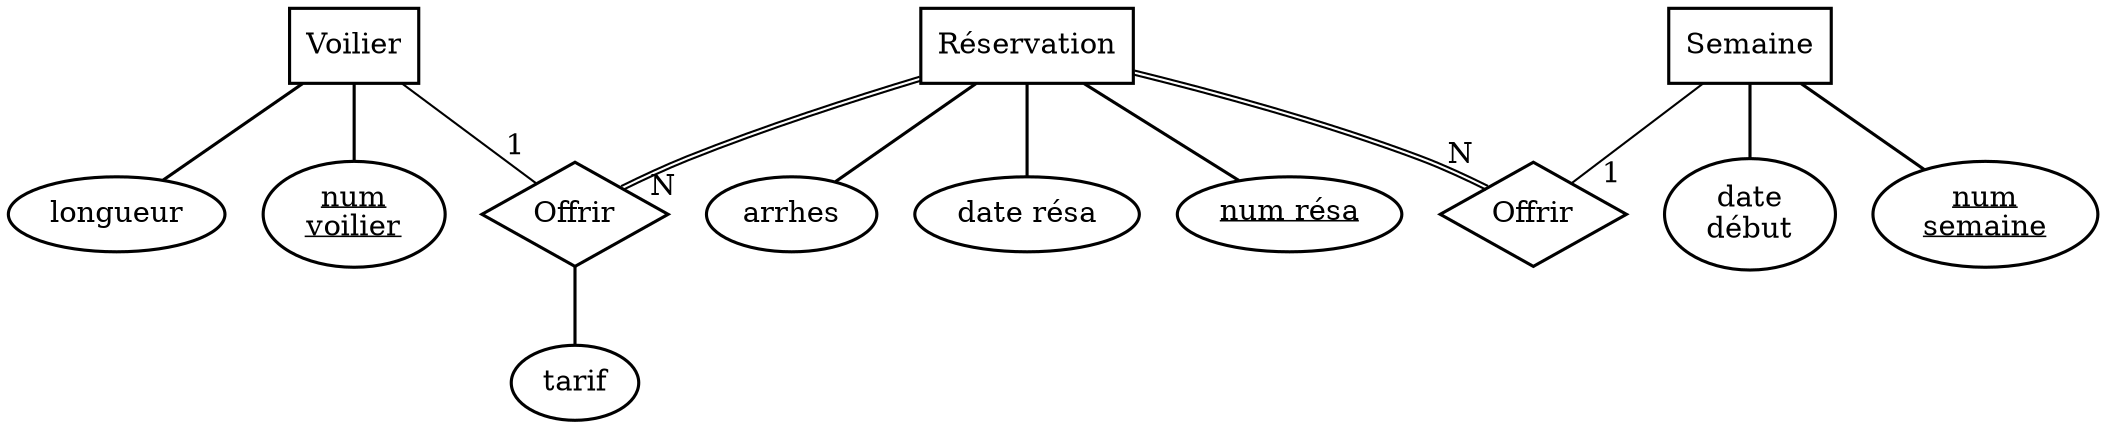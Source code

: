 // Generated by Mocodo 4.0.2

graph{
  start=42

  // Entities
  node [
    shape=box
    style=filled
    penwidth=1.5
    fillcolor="#FFFFFF"
  ]
  1 [label="Voilier"]
  8 [label="Semaine"]
  5 [label="Réservation"]

  // Normal entity attributes
  node [
    shape=oval
    penwidth=1.5
    fillcolor="#FFFFFF"
  ]
  3 [label="longueur"]
  10 [label="date\ndébut"]
  12 [label="arrhes"]
  13 [label="date résa"]

  // Weak and strong entity attributes
  2 [label=<<u>num<br/>voilier</u>>]
  9 [label=<<u>num<br/>semaine</u>>]
  11 [label=<<u>num résa</u>>]

  // Relationship attributes
  node [
    fillcolor="#FFFFFF"
  ]
  6 [label="tarif"]

  // Relationships
  node [
    shape=diamond
    height=0.7
    penwidth=1.5
    fillcolor="#FFFFFF"
  ]
  4 [label="Offrir"]
  7 [label="Offrir"]

  // Edges between entities and attributes
  edge [
    penwidth=1.5
  ]
  1 -- 2
  1 -- 3
  5 -- 11
  5 -- 12
  5 -- 13
  8 -- 9
  8 -- 10

  // Edges between relationships and attributes
  edge [color="#000000"]
  4 -- 6

  // Edges between entities and relationships
  edge [
    penwidth=1
    color="#000000:#000000"
    labeldistance=2
    headlabel=1
  ]
  1 -- 4 [color="#000000"]
  8 -- 7 [color="#000000"]
  edge [headlabel=N]
  5 -- 4
  5 -- 7
}
